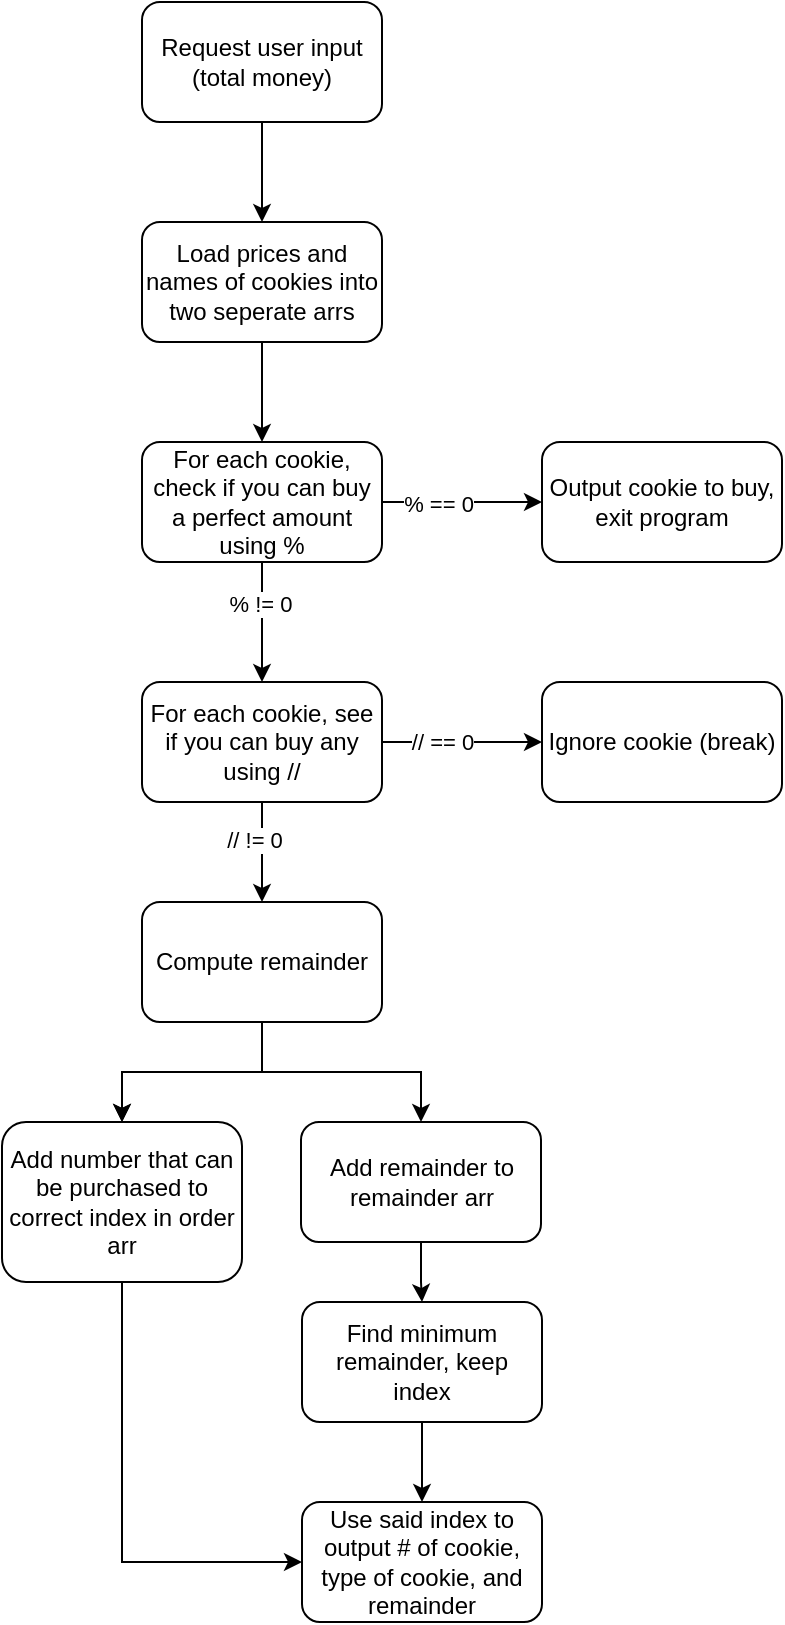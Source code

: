<mxfile version="26.0.10">
  <diagram name="Page-1" id="phx-YKFMBEC6P9j83-ub">
    <mxGraphModel dx="880" dy="434" grid="1" gridSize="10" guides="1" tooltips="1" connect="1" arrows="1" fold="1" page="1" pageScale="1" pageWidth="850" pageHeight="1100" math="0" shadow="0">
      <root>
        <mxCell id="0" />
        <mxCell id="1" parent="0" />
        <mxCell id="uAJI2Bd36F2nDndBRg5e-30" value="" style="edgeStyle=orthogonalEdgeStyle;rounded=0;orthogonalLoop=1;jettySize=auto;html=1;" edge="1" parent="1" source="uAJI2Bd36F2nDndBRg5e-27" target="uAJI2Bd36F2nDndBRg5e-29">
          <mxGeometry relative="1" as="geometry" />
        </mxCell>
        <mxCell id="uAJI2Bd36F2nDndBRg5e-27" value="Request user input (total money)" style="rounded=1;whiteSpace=wrap;html=1;" vertex="1" parent="1">
          <mxGeometry x="350" y="400" width="120" height="60" as="geometry" />
        </mxCell>
        <mxCell id="uAJI2Bd36F2nDndBRg5e-32" value="" style="edgeStyle=orthogonalEdgeStyle;rounded=0;orthogonalLoop=1;jettySize=auto;html=1;" edge="1" parent="1" source="uAJI2Bd36F2nDndBRg5e-29" target="uAJI2Bd36F2nDndBRg5e-31">
          <mxGeometry relative="1" as="geometry" />
        </mxCell>
        <mxCell id="uAJI2Bd36F2nDndBRg5e-29" value="Load prices and names of cookies into two seperate arrs" style="whiteSpace=wrap;html=1;rounded=1;" vertex="1" parent="1">
          <mxGeometry x="350" y="510" width="120" height="60" as="geometry" />
        </mxCell>
        <mxCell id="uAJI2Bd36F2nDndBRg5e-34" value="" style="edgeStyle=orthogonalEdgeStyle;rounded=0;orthogonalLoop=1;jettySize=auto;html=1;" edge="1" parent="1" source="uAJI2Bd36F2nDndBRg5e-31" target="uAJI2Bd36F2nDndBRg5e-33">
          <mxGeometry relative="1" as="geometry" />
        </mxCell>
        <mxCell id="uAJI2Bd36F2nDndBRg5e-35" value="% == 0" style="edgeLabel;html=1;align=center;verticalAlign=middle;resizable=0;points=[];" vertex="1" connectable="0" parent="uAJI2Bd36F2nDndBRg5e-34">
          <mxGeometry x="-0.3" y="-1" relative="1" as="geometry">
            <mxPoint as="offset" />
          </mxGeometry>
        </mxCell>
        <mxCell id="uAJI2Bd36F2nDndBRg5e-37" value="" style="edgeStyle=orthogonalEdgeStyle;rounded=0;orthogonalLoop=1;jettySize=auto;html=1;" edge="1" parent="1" source="uAJI2Bd36F2nDndBRg5e-31" target="uAJI2Bd36F2nDndBRg5e-36">
          <mxGeometry relative="1" as="geometry" />
        </mxCell>
        <mxCell id="uAJI2Bd36F2nDndBRg5e-38" value="% != 0" style="edgeLabel;html=1;align=center;verticalAlign=middle;resizable=0;points=[];" vertex="1" connectable="0" parent="uAJI2Bd36F2nDndBRg5e-37">
          <mxGeometry x="-0.3" y="-1" relative="1" as="geometry">
            <mxPoint as="offset" />
          </mxGeometry>
        </mxCell>
        <mxCell id="uAJI2Bd36F2nDndBRg5e-31" value="For each cookie, check if you can buy a perfect amount using %" style="whiteSpace=wrap;html=1;rounded=1;" vertex="1" parent="1">
          <mxGeometry x="350" y="620" width="120" height="60" as="geometry" />
        </mxCell>
        <mxCell id="uAJI2Bd36F2nDndBRg5e-33" value="Output cookie to buy, exit program" style="whiteSpace=wrap;html=1;rounded=1;" vertex="1" parent="1">
          <mxGeometry x="550" y="620" width="120" height="60" as="geometry" />
        </mxCell>
        <mxCell id="uAJI2Bd36F2nDndBRg5e-40" value="" style="edgeStyle=orthogonalEdgeStyle;rounded=0;orthogonalLoop=1;jettySize=auto;html=1;" edge="1" parent="1" source="uAJI2Bd36F2nDndBRg5e-36" target="uAJI2Bd36F2nDndBRg5e-39">
          <mxGeometry relative="1" as="geometry" />
        </mxCell>
        <mxCell id="uAJI2Bd36F2nDndBRg5e-41" value="// == 0" style="edgeLabel;html=1;align=center;verticalAlign=middle;resizable=0;points=[];" vertex="1" connectable="0" parent="uAJI2Bd36F2nDndBRg5e-40">
          <mxGeometry x="-0.45" y="-1" relative="1" as="geometry">
            <mxPoint x="8" y="-1" as="offset" />
          </mxGeometry>
        </mxCell>
        <mxCell id="uAJI2Bd36F2nDndBRg5e-43" value="" style="edgeStyle=orthogonalEdgeStyle;rounded=0;orthogonalLoop=1;jettySize=auto;html=1;" edge="1" parent="1" source="uAJI2Bd36F2nDndBRg5e-36" target="uAJI2Bd36F2nDndBRg5e-42">
          <mxGeometry relative="1" as="geometry" />
        </mxCell>
        <mxCell id="uAJI2Bd36F2nDndBRg5e-44" value="// != 0" style="edgeLabel;html=1;align=center;verticalAlign=middle;resizable=0;points=[];" vertex="1" connectable="0" parent="uAJI2Bd36F2nDndBRg5e-43">
          <mxGeometry x="-0.24" y="-4" relative="1" as="geometry">
            <mxPoint as="offset" />
          </mxGeometry>
        </mxCell>
        <mxCell id="uAJI2Bd36F2nDndBRg5e-36" value="For each cookie, see if you can buy any using //" style="whiteSpace=wrap;html=1;rounded=1;" vertex="1" parent="1">
          <mxGeometry x="350" y="740" width="120" height="60" as="geometry" />
        </mxCell>
        <mxCell id="uAJI2Bd36F2nDndBRg5e-39" value="Ignore cookie (break)" style="whiteSpace=wrap;html=1;rounded=1;" vertex="1" parent="1">
          <mxGeometry x="550" y="740" width="120" height="60" as="geometry" />
        </mxCell>
        <mxCell id="uAJI2Bd36F2nDndBRg5e-46" value="" style="edgeStyle=orthogonalEdgeStyle;rounded=0;orthogonalLoop=1;jettySize=auto;html=1;" edge="1" parent="1" source="uAJI2Bd36F2nDndBRg5e-42" target="uAJI2Bd36F2nDndBRg5e-45">
          <mxGeometry relative="1" as="geometry" />
        </mxCell>
        <mxCell id="uAJI2Bd36F2nDndBRg5e-47" value="" style="edgeStyle=orthogonalEdgeStyle;rounded=0;orthogonalLoop=1;jettySize=auto;html=1;" edge="1" parent="1" source="uAJI2Bd36F2nDndBRg5e-42" target="uAJI2Bd36F2nDndBRg5e-45">
          <mxGeometry relative="1" as="geometry" />
        </mxCell>
        <mxCell id="uAJI2Bd36F2nDndBRg5e-42" value="Compute remainder" style="whiteSpace=wrap;html=1;rounded=1;" vertex="1" parent="1">
          <mxGeometry x="350" y="850" width="120" height="60" as="geometry" />
        </mxCell>
        <mxCell id="uAJI2Bd36F2nDndBRg5e-56" style="edgeStyle=orthogonalEdgeStyle;rounded=0;orthogonalLoop=1;jettySize=auto;html=1;entryX=0;entryY=0.5;entryDx=0;entryDy=0;exitX=0.5;exitY=1;exitDx=0;exitDy=0;" edge="1" parent="1" source="uAJI2Bd36F2nDndBRg5e-45" target="uAJI2Bd36F2nDndBRg5e-54">
          <mxGeometry relative="1" as="geometry" />
        </mxCell>
        <mxCell id="uAJI2Bd36F2nDndBRg5e-45" value="Add number that can be purchased to correct index in order arr" style="whiteSpace=wrap;html=1;rounded=1;" vertex="1" parent="1">
          <mxGeometry x="280" y="960" width="120" height="80" as="geometry" />
        </mxCell>
        <mxCell id="uAJI2Bd36F2nDndBRg5e-49" value="" style="edgeStyle=orthogonalEdgeStyle;rounded=0;orthogonalLoop=1;jettySize=auto;html=1;exitX=0.5;exitY=1;exitDx=0;exitDy=0;" edge="1" parent="1" target="uAJI2Bd36F2nDndBRg5e-50" source="uAJI2Bd36F2nDndBRg5e-42">
          <mxGeometry relative="1" as="geometry">
            <mxPoint x="549.5" y="910" as="sourcePoint" />
          </mxGeometry>
        </mxCell>
        <mxCell id="uAJI2Bd36F2nDndBRg5e-52" value="" style="edgeStyle=orthogonalEdgeStyle;rounded=0;orthogonalLoop=1;jettySize=auto;html=1;" edge="1" parent="1" source="uAJI2Bd36F2nDndBRg5e-50" target="uAJI2Bd36F2nDndBRg5e-51">
          <mxGeometry relative="1" as="geometry" />
        </mxCell>
        <mxCell id="uAJI2Bd36F2nDndBRg5e-50" value="Add remainder to remainder arr" style="whiteSpace=wrap;html=1;rounded=1;" vertex="1" parent="1">
          <mxGeometry x="429.5" y="960" width="120" height="60" as="geometry" />
        </mxCell>
        <mxCell id="uAJI2Bd36F2nDndBRg5e-55" value="" style="edgeStyle=orthogonalEdgeStyle;rounded=0;orthogonalLoop=1;jettySize=auto;html=1;" edge="1" parent="1" source="uAJI2Bd36F2nDndBRg5e-51" target="uAJI2Bd36F2nDndBRg5e-54">
          <mxGeometry relative="1" as="geometry" />
        </mxCell>
        <mxCell id="uAJI2Bd36F2nDndBRg5e-51" value="Find minimum remainder, keep index" style="whiteSpace=wrap;html=1;rounded=1;" vertex="1" parent="1">
          <mxGeometry x="430" y="1050" width="120" height="60" as="geometry" />
        </mxCell>
        <mxCell id="uAJI2Bd36F2nDndBRg5e-54" value="Use said index to output # of cookie, type of cookie, and remainder" style="whiteSpace=wrap;html=1;rounded=1;" vertex="1" parent="1">
          <mxGeometry x="430" y="1150" width="120" height="60" as="geometry" />
        </mxCell>
      </root>
    </mxGraphModel>
  </diagram>
</mxfile>
